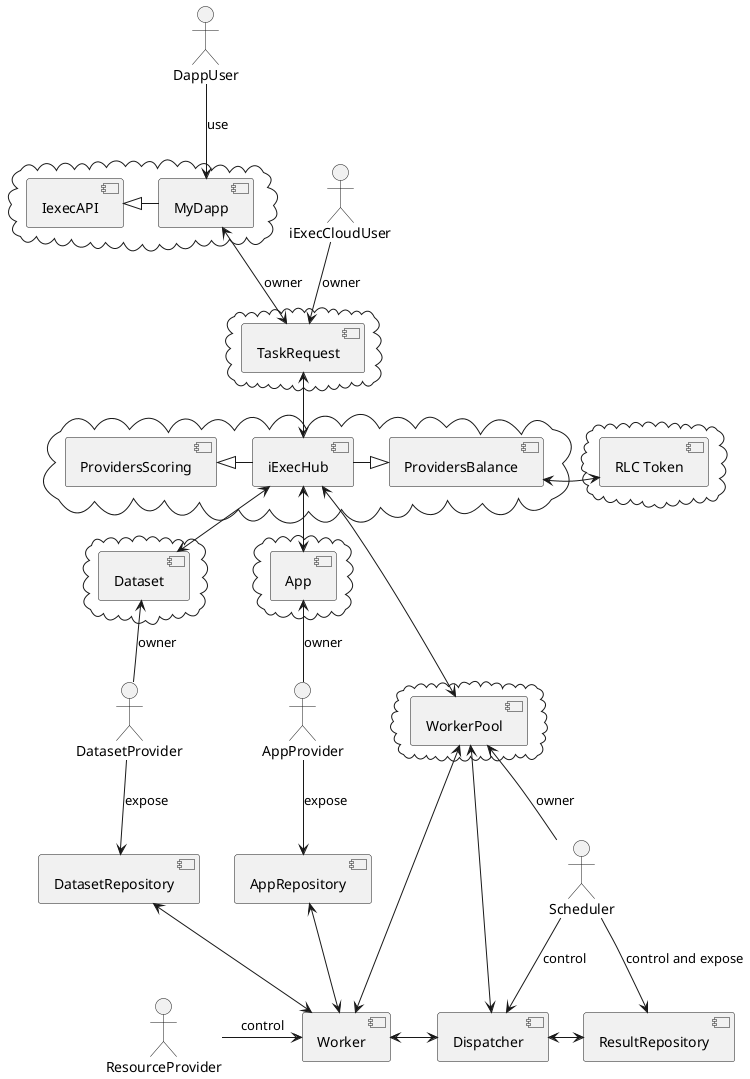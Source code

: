 @startuml


:iExecCloudUser:
:DappUser:
:AppProvider:
:Scheduler:
:DatasetProvider:
:ResourceProvider:


cloud {
  [MyDapp]
  [IexecAPI]
}
component [MyDapp]
component [IexecAPI]
[IexecAPI] <|-right-  [MyDapp]



DappUser -down-> [MyDapp]: use


cloud {
  [TaskRequest]
}

component [TaskRequest]

MyDapp <-down-> [TaskRequest]: owner

iExecCloudUser -down-> [TaskRequest]: owner

cloud {
  [App]
}
component [App]
component [AppRepository]


cloud {
  [Dataset]
}
component [Dataset]
component [DatasetRepository]


cloud {
  [WorkerPool]
}

component [WorkerPool]
component [Dispatcher]
component [ResultRepository]

component [Worker]

cloud {
  [iExecHub]
  [ProvidersScoring]
  [ProvidersBalance]
}

cloud {
  [RLC Token]
}
component [ProvidersScoring]
component [iExecHub]
component [ProvidersBalance]
component [RLC Token]


[ProvidersBalance] <-right-> [RLC Token]

[ProvidersBalance] <|-left-  [iExecHub]
[ProvidersScoring] <|-right-  [iExecHub]


AppProvider -up-> [App]: owner
AppProvider -down-> AppRepository: expose

DatasetProvider -up-> [Dataset]: owner
DatasetProvider -down-> DatasetRepository: expose

Scheduler -up-> [WorkerPool]: owner
Scheduler -down-> [Dispatcher]: control
Scheduler -down-> [ResultRepository]: control and expose
ResultRepository <-left-> [Dispatcher]


[Dataset] <-up-> [iExecHub]
[App] <-up-> [iExecHub]

[iExecHub] <-down-> [WorkerPool]
[iExecHub] <-up-> [TaskRequest]
[Dispatcher] <-up-> [WorkerPool]
[Worker] <-up-> [WorkerPool]

[ResourceProvider] -right-> [Worker]: control

[Worker] <-right-> [Dispatcher]


[Worker] <-up-> [AppRepository]

[Worker] <-up-> [DatasetRepository]

'missing link :  [AppRepository] <-> [Worker] . add mannualy on img because i do not succeed to layout it



@enduml